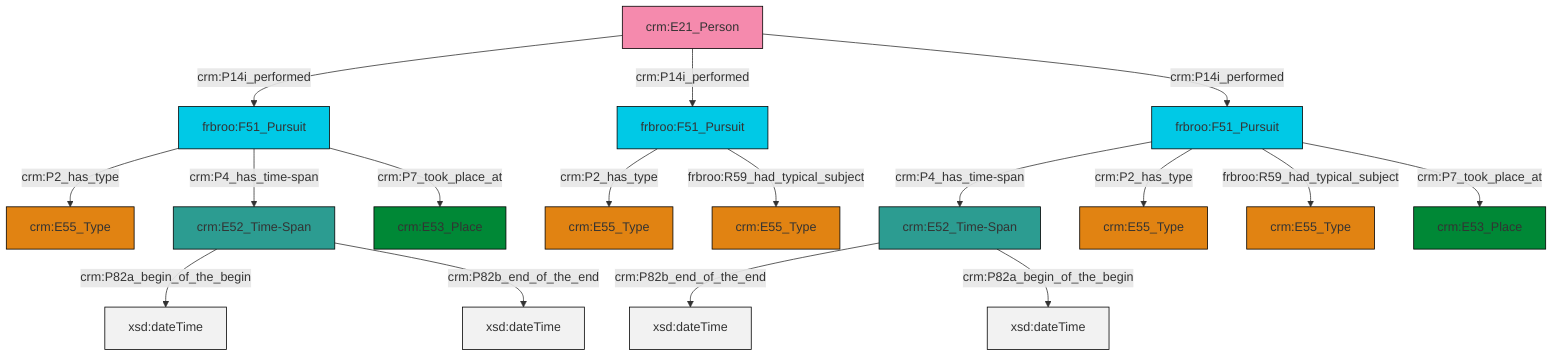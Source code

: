 graph TD
classDef Literal fill:#f2f2f2,stroke:#000000;
classDef CRM_Entity fill:#FFFFFF,stroke:#000000;
classDef Temporal_Entity fill:#00C9E6, stroke:#000000;
classDef Type fill:#E18312, stroke:#000000;
classDef Time-Span fill:#2C9C91, stroke:#000000;
classDef Appellation fill:#FFEB7F, stroke:#000000;
classDef Place fill:#008836, stroke:#000000;
classDef Persistent_Item fill:#B266B2, stroke:#000000;
classDef Conceptual_Object fill:#FFD700, stroke:#000000;
classDef Physical_Thing fill:#D2B48C, stroke:#000000;
classDef Actor fill:#f58aad, stroke:#000000;
classDef PC_Classes fill:#4ce600, stroke:#000000;
classDef Multi fill:#cccccc,stroke:#000000;

2["frbroo:F51_Pursuit"]:::Temporal_Entity -->|crm:P4_has_time-span| 10["crm:E52_Time-Span"]:::Time-Span
13["crm:E21_Person"]:::Actor -->|crm:P14i_performed| 14["frbroo:F51_Pursuit"]:::Temporal_Entity
10["crm:E52_Time-Span"]:::Time-Span -->|crm:P82b_end_of_the_end| 16[xsd:dateTime]:::Literal
4["crm:E52_Time-Span"]:::Time-Span -->|crm:P82a_begin_of_the_begin| 17[xsd:dateTime]:::Literal
14["frbroo:F51_Pursuit"]:::Temporal_Entity -->|crm:P2_has_type| 22["crm:E55_Type"]:::Type
13["crm:E21_Person"]:::Actor -->|crm:P14i_performed| 8["frbroo:F51_Pursuit"]:::Temporal_Entity
13["crm:E21_Person"]:::Actor -->|crm:P14i_performed| 2["frbroo:F51_Pursuit"]:::Temporal_Entity
4["crm:E52_Time-Span"]:::Time-Span -->|crm:P82b_end_of_the_end| 23[xsd:dateTime]:::Literal
2["frbroo:F51_Pursuit"]:::Temporal_Entity -->|crm:P2_has_type| 11["crm:E55_Type"]:::Type
2["frbroo:F51_Pursuit"]:::Temporal_Entity -->|frbroo:R59_had_typical_subject| 0["crm:E55_Type"]:::Type
14["frbroo:F51_Pursuit"]:::Temporal_Entity -->|crm:P4_has_time-span| 4["crm:E52_Time-Span"]:::Time-Span
2["frbroo:F51_Pursuit"]:::Temporal_Entity -->|crm:P7_took_place_at| 20["crm:E53_Place"]:::Place
14["frbroo:F51_Pursuit"]:::Temporal_Entity -->|crm:P7_took_place_at| 18["crm:E53_Place"]:::Place
8["frbroo:F51_Pursuit"]:::Temporal_Entity -->|crm:P2_has_type| 6["crm:E55_Type"]:::Type
10["crm:E52_Time-Span"]:::Time-Span -->|crm:P82a_begin_of_the_begin| 31[xsd:dateTime]:::Literal
8["frbroo:F51_Pursuit"]:::Temporal_Entity -->|frbroo:R59_had_typical_subject| 24["crm:E55_Type"]:::Type